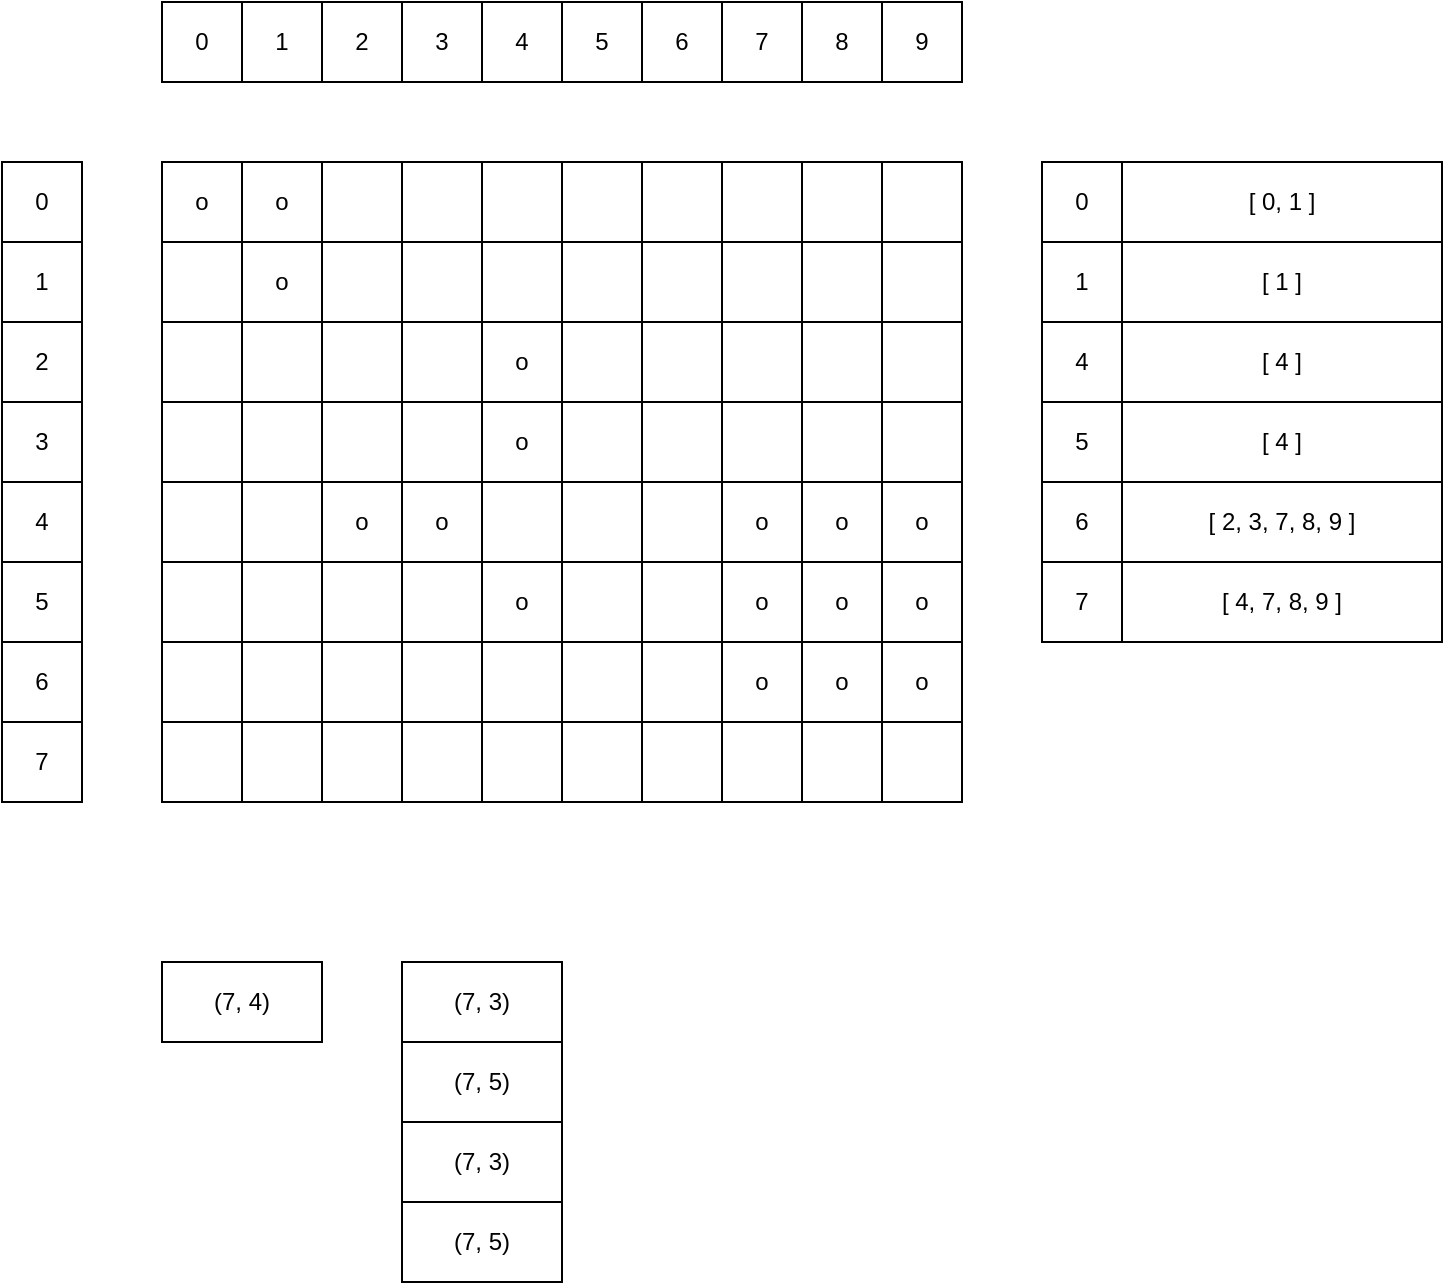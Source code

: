 <mxfile version="13.7.9" type="device"><diagram id="TITXJ6RNA-NieCJiG0vO" name="페이지-1"><mxGraphModel dx="635" dy="393" grid="1" gridSize="10" guides="1" tooltips="1" connect="1" arrows="1" fold="1" page="1" pageScale="1" pageWidth="10000" pageHeight="10000" math="0" shadow="0"><root><mxCell id="0"/><mxCell id="1" parent="0"/><mxCell id="FbGYhxSRMZe3T_d6dnLi-1" value="o" style="rounded=0;whiteSpace=wrap;html=1;" parent="1" vertex="1"><mxGeometry x="480" y="200" width="40" height="40" as="geometry"/></mxCell><mxCell id="FbGYhxSRMZe3T_d6dnLi-2" value="0" style="rounded=0;whiteSpace=wrap;html=1;" parent="1" vertex="1"><mxGeometry x="480" y="120" width="40" height="40" as="geometry"/></mxCell><mxCell id="FbGYhxSRMZe3T_d6dnLi-3" value="0" style="rounded=0;whiteSpace=wrap;html=1;" parent="1" vertex="1"><mxGeometry x="400" y="200" width="40" height="40" as="geometry"/></mxCell><mxCell id="FbGYhxSRMZe3T_d6dnLi-4" value="1" style="rounded=0;whiteSpace=wrap;html=1;" parent="1" vertex="1"><mxGeometry x="520" y="120" width="40" height="40" as="geometry"/></mxCell><mxCell id="FbGYhxSRMZe3T_d6dnLi-5" value="2" style="rounded=0;whiteSpace=wrap;html=1;" parent="1" vertex="1"><mxGeometry x="560" y="120" width="40" height="40" as="geometry"/></mxCell><mxCell id="FbGYhxSRMZe3T_d6dnLi-6" value="3" style="rounded=0;whiteSpace=wrap;html=1;" parent="1" vertex="1"><mxGeometry x="600" y="120" width="40" height="40" as="geometry"/></mxCell><mxCell id="FbGYhxSRMZe3T_d6dnLi-7" value="4" style="rounded=0;whiteSpace=wrap;html=1;" parent="1" vertex="1"><mxGeometry x="640" y="120" width="40" height="40" as="geometry"/></mxCell><mxCell id="FbGYhxSRMZe3T_d6dnLi-8" value="5" style="rounded=0;whiteSpace=wrap;html=1;" parent="1" vertex="1"><mxGeometry x="680" y="120" width="40" height="40" as="geometry"/></mxCell><mxCell id="FbGYhxSRMZe3T_d6dnLi-9" value="6" style="rounded=0;whiteSpace=wrap;html=1;" parent="1" vertex="1"><mxGeometry x="720" y="120" width="40" height="40" as="geometry"/></mxCell><mxCell id="FbGYhxSRMZe3T_d6dnLi-10" value="7" style="rounded=0;whiteSpace=wrap;html=1;" parent="1" vertex="1"><mxGeometry x="760" y="120" width="40" height="40" as="geometry"/></mxCell><mxCell id="FbGYhxSRMZe3T_d6dnLi-11" value="8" style="rounded=0;whiteSpace=wrap;html=1;" parent="1" vertex="1"><mxGeometry x="800" y="120" width="40" height="40" as="geometry"/></mxCell><mxCell id="FbGYhxSRMZe3T_d6dnLi-12" value="9" style="rounded=0;whiteSpace=wrap;html=1;" parent="1" vertex="1"><mxGeometry x="840" y="120" width="40" height="40" as="geometry"/></mxCell><mxCell id="FbGYhxSRMZe3T_d6dnLi-13" value="1" style="rounded=0;whiteSpace=wrap;html=1;" parent="1" vertex="1"><mxGeometry x="400" y="240" width="40" height="40" as="geometry"/></mxCell><mxCell id="FbGYhxSRMZe3T_d6dnLi-14" value="2" style="rounded=0;whiteSpace=wrap;html=1;" parent="1" vertex="1"><mxGeometry x="400" y="280" width="40" height="40" as="geometry"/></mxCell><mxCell id="FbGYhxSRMZe3T_d6dnLi-22" value="3" style="rounded=0;whiteSpace=wrap;html=1;" parent="1" vertex="1"><mxGeometry x="400" y="320" width="40" height="40" as="geometry"/></mxCell><mxCell id="FbGYhxSRMZe3T_d6dnLi-23" value="4" style="rounded=0;whiteSpace=wrap;html=1;" parent="1" vertex="1"><mxGeometry x="400" y="360" width="40" height="40" as="geometry"/></mxCell><mxCell id="FbGYhxSRMZe3T_d6dnLi-24" value="5" style="rounded=0;whiteSpace=wrap;html=1;" parent="1" vertex="1"><mxGeometry x="400" y="400" width="40" height="40" as="geometry"/></mxCell><mxCell id="FbGYhxSRMZe3T_d6dnLi-25" value="6" style="rounded=0;whiteSpace=wrap;html=1;" parent="1" vertex="1"><mxGeometry x="400" y="440" width="40" height="40" as="geometry"/></mxCell><mxCell id="FbGYhxSRMZe3T_d6dnLi-26" value="7" style="rounded=0;whiteSpace=wrap;html=1;" parent="1" vertex="1"><mxGeometry x="400" y="480" width="40" height="40" as="geometry"/></mxCell><mxCell id="FbGYhxSRMZe3T_d6dnLi-29" value="" style="rounded=0;whiteSpace=wrap;html=1;" parent="1" vertex="1"><mxGeometry x="480" y="240" width="40" height="40" as="geometry"/></mxCell><mxCell id="FbGYhxSRMZe3T_d6dnLi-30" value="" style="rounded=0;whiteSpace=wrap;html=1;" parent="1" vertex="1"><mxGeometry x="480" y="280" width="40" height="40" as="geometry"/></mxCell><mxCell id="FbGYhxSRMZe3T_d6dnLi-31" value="" style="rounded=0;whiteSpace=wrap;html=1;" parent="1" vertex="1"><mxGeometry x="480" y="320" width="40" height="40" as="geometry"/></mxCell><mxCell id="FbGYhxSRMZe3T_d6dnLi-32" value="" style="rounded=0;whiteSpace=wrap;html=1;" parent="1" vertex="1"><mxGeometry x="480" y="360" width="40" height="40" as="geometry"/></mxCell><mxCell id="FbGYhxSRMZe3T_d6dnLi-33" value="" style="rounded=0;whiteSpace=wrap;html=1;" parent="1" vertex="1"><mxGeometry x="480" y="400" width="40" height="40" as="geometry"/></mxCell><mxCell id="FbGYhxSRMZe3T_d6dnLi-34" value="" style="rounded=0;whiteSpace=wrap;html=1;" parent="1" vertex="1"><mxGeometry x="480" y="440" width="40" height="40" as="geometry"/></mxCell><mxCell id="FbGYhxSRMZe3T_d6dnLi-35" value="" style="rounded=0;whiteSpace=wrap;html=1;" parent="1" vertex="1"><mxGeometry x="480" y="480" width="40" height="40" as="geometry"/></mxCell><mxCell id="FbGYhxSRMZe3T_d6dnLi-36" value="o" style="rounded=0;whiteSpace=wrap;html=1;" parent="1" vertex="1"><mxGeometry x="520" y="200" width="40" height="40" as="geometry"/></mxCell><mxCell id="FbGYhxSRMZe3T_d6dnLi-37" value="o" style="rounded=0;whiteSpace=wrap;html=1;" parent="1" vertex="1"><mxGeometry x="520" y="240" width="40" height="40" as="geometry"/></mxCell><mxCell id="FbGYhxSRMZe3T_d6dnLi-38" value="" style="rounded=0;whiteSpace=wrap;html=1;" parent="1" vertex="1"><mxGeometry x="520" y="280" width="40" height="40" as="geometry"/></mxCell><mxCell id="FbGYhxSRMZe3T_d6dnLi-39" value="" style="rounded=0;whiteSpace=wrap;html=1;" parent="1" vertex="1"><mxGeometry x="520" y="320" width="40" height="40" as="geometry"/></mxCell><mxCell id="FbGYhxSRMZe3T_d6dnLi-40" value="" style="rounded=0;whiteSpace=wrap;html=1;" parent="1" vertex="1"><mxGeometry x="520" y="360" width="40" height="40" as="geometry"/></mxCell><mxCell id="FbGYhxSRMZe3T_d6dnLi-41" value="" style="rounded=0;whiteSpace=wrap;html=1;" parent="1" vertex="1"><mxGeometry x="520" y="400" width="40" height="40" as="geometry"/></mxCell><mxCell id="FbGYhxSRMZe3T_d6dnLi-42" value="" style="rounded=0;whiteSpace=wrap;html=1;" parent="1" vertex="1"><mxGeometry x="520" y="440" width="40" height="40" as="geometry"/></mxCell><mxCell id="FbGYhxSRMZe3T_d6dnLi-43" value="" style="rounded=0;whiteSpace=wrap;html=1;" parent="1" vertex="1"><mxGeometry x="520" y="480" width="40" height="40" as="geometry"/></mxCell><mxCell id="FbGYhxSRMZe3T_d6dnLi-44" value="" style="rounded=0;whiteSpace=wrap;html=1;" parent="1" vertex="1"><mxGeometry x="560" y="200" width="40" height="40" as="geometry"/></mxCell><mxCell id="FbGYhxSRMZe3T_d6dnLi-45" value="" style="rounded=0;whiteSpace=wrap;html=1;" parent="1" vertex="1"><mxGeometry x="560" y="240" width="40" height="40" as="geometry"/></mxCell><mxCell id="FbGYhxSRMZe3T_d6dnLi-46" value="" style="rounded=0;whiteSpace=wrap;html=1;" parent="1" vertex="1"><mxGeometry x="560" y="280" width="40" height="40" as="geometry"/></mxCell><mxCell id="FbGYhxSRMZe3T_d6dnLi-47" value="" style="rounded=0;whiteSpace=wrap;html=1;" parent="1" vertex="1"><mxGeometry x="560" y="320" width="40" height="40" as="geometry"/></mxCell><mxCell id="FbGYhxSRMZe3T_d6dnLi-48" value="o" style="rounded=0;whiteSpace=wrap;html=1;" parent="1" vertex="1"><mxGeometry x="560" y="360" width="40" height="40" as="geometry"/></mxCell><mxCell id="FbGYhxSRMZe3T_d6dnLi-49" value="" style="rounded=0;whiteSpace=wrap;html=1;" parent="1" vertex="1"><mxGeometry x="560" y="400" width="40" height="40" as="geometry"/></mxCell><mxCell id="FbGYhxSRMZe3T_d6dnLi-50" value="" style="rounded=0;whiteSpace=wrap;html=1;" parent="1" vertex="1"><mxGeometry x="560" y="440" width="40" height="40" as="geometry"/></mxCell><mxCell id="FbGYhxSRMZe3T_d6dnLi-51" value="" style="rounded=0;whiteSpace=wrap;html=1;" parent="1" vertex="1"><mxGeometry x="560" y="480" width="40" height="40" as="geometry"/></mxCell><mxCell id="FbGYhxSRMZe3T_d6dnLi-52" value="" style="rounded=0;whiteSpace=wrap;html=1;" parent="1" vertex="1"><mxGeometry x="600" y="200" width="40" height="40" as="geometry"/></mxCell><mxCell id="FbGYhxSRMZe3T_d6dnLi-53" value="" style="rounded=0;whiteSpace=wrap;html=1;" parent="1" vertex="1"><mxGeometry x="600" y="240" width="40" height="40" as="geometry"/></mxCell><mxCell id="FbGYhxSRMZe3T_d6dnLi-54" value="" style="rounded=0;whiteSpace=wrap;html=1;" parent="1" vertex="1"><mxGeometry x="600" y="280" width="40" height="40" as="geometry"/></mxCell><mxCell id="FbGYhxSRMZe3T_d6dnLi-55" value="" style="rounded=0;whiteSpace=wrap;html=1;" parent="1" vertex="1"><mxGeometry x="600" y="320" width="40" height="40" as="geometry"/></mxCell><mxCell id="FbGYhxSRMZe3T_d6dnLi-56" value="o" style="rounded=0;whiteSpace=wrap;html=1;" parent="1" vertex="1"><mxGeometry x="600" y="360" width="40" height="40" as="geometry"/></mxCell><mxCell id="FbGYhxSRMZe3T_d6dnLi-57" value="" style="rounded=0;whiteSpace=wrap;html=1;" parent="1" vertex="1"><mxGeometry x="600" y="400" width="40" height="40" as="geometry"/></mxCell><mxCell id="FbGYhxSRMZe3T_d6dnLi-58" value="" style="rounded=0;whiteSpace=wrap;html=1;" parent="1" vertex="1"><mxGeometry x="600" y="440" width="40" height="40" as="geometry"/></mxCell><mxCell id="FbGYhxSRMZe3T_d6dnLi-59" value="" style="rounded=0;whiteSpace=wrap;html=1;" parent="1" vertex="1"><mxGeometry x="600" y="480" width="40" height="40" as="geometry"/></mxCell><mxCell id="FbGYhxSRMZe3T_d6dnLi-60" value="" style="rounded=0;whiteSpace=wrap;html=1;" parent="1" vertex="1"><mxGeometry x="640" y="200" width="40" height="40" as="geometry"/></mxCell><mxCell id="FbGYhxSRMZe3T_d6dnLi-61" value="" style="rounded=0;whiteSpace=wrap;html=1;" parent="1" vertex="1"><mxGeometry x="640" y="240" width="40" height="40" as="geometry"/></mxCell><mxCell id="FbGYhxSRMZe3T_d6dnLi-62" value="o" style="rounded=0;whiteSpace=wrap;html=1;" parent="1" vertex="1"><mxGeometry x="640" y="280" width="40" height="40" as="geometry"/></mxCell><mxCell id="FbGYhxSRMZe3T_d6dnLi-63" value="o" style="rounded=0;whiteSpace=wrap;html=1;" parent="1" vertex="1"><mxGeometry x="640" y="320" width="40" height="40" as="geometry"/></mxCell><mxCell id="FbGYhxSRMZe3T_d6dnLi-64" value="" style="rounded=0;whiteSpace=wrap;html=1;" parent="1" vertex="1"><mxGeometry x="640" y="360" width="40" height="40" as="geometry"/></mxCell><mxCell id="FbGYhxSRMZe3T_d6dnLi-65" value="o" style="rounded=0;whiteSpace=wrap;html=1;" parent="1" vertex="1"><mxGeometry x="640" y="400" width="40" height="40" as="geometry"/></mxCell><mxCell id="FbGYhxSRMZe3T_d6dnLi-66" value="" style="rounded=0;whiteSpace=wrap;html=1;" parent="1" vertex="1"><mxGeometry x="640" y="440" width="40" height="40" as="geometry"/></mxCell><mxCell id="FbGYhxSRMZe3T_d6dnLi-67" value="" style="rounded=0;whiteSpace=wrap;html=1;" parent="1" vertex="1"><mxGeometry x="640" y="480" width="40" height="40" as="geometry"/></mxCell><mxCell id="FbGYhxSRMZe3T_d6dnLi-68" value="" style="rounded=0;whiteSpace=wrap;html=1;" parent="1" vertex="1"><mxGeometry x="680" y="200" width="40" height="40" as="geometry"/></mxCell><mxCell id="FbGYhxSRMZe3T_d6dnLi-69" value="" style="rounded=0;whiteSpace=wrap;html=1;" parent="1" vertex="1"><mxGeometry x="680" y="240" width="40" height="40" as="geometry"/></mxCell><mxCell id="FbGYhxSRMZe3T_d6dnLi-70" value="" style="rounded=0;whiteSpace=wrap;html=1;" parent="1" vertex="1"><mxGeometry x="680" y="280" width="40" height="40" as="geometry"/></mxCell><mxCell id="FbGYhxSRMZe3T_d6dnLi-71" value="" style="rounded=0;whiteSpace=wrap;html=1;" parent="1" vertex="1"><mxGeometry x="680" y="320" width="40" height="40" as="geometry"/></mxCell><mxCell id="FbGYhxSRMZe3T_d6dnLi-72" value="" style="rounded=0;whiteSpace=wrap;html=1;" parent="1" vertex="1"><mxGeometry x="680" y="360" width="40" height="40" as="geometry"/></mxCell><mxCell id="FbGYhxSRMZe3T_d6dnLi-73" value="" style="rounded=0;whiteSpace=wrap;html=1;" parent="1" vertex="1"><mxGeometry x="680" y="400" width="40" height="40" as="geometry"/></mxCell><mxCell id="FbGYhxSRMZe3T_d6dnLi-74" value="" style="rounded=0;whiteSpace=wrap;html=1;" parent="1" vertex="1"><mxGeometry x="680" y="440" width="40" height="40" as="geometry"/></mxCell><mxCell id="FbGYhxSRMZe3T_d6dnLi-75" value="" style="rounded=0;whiteSpace=wrap;html=1;" parent="1" vertex="1"><mxGeometry x="680" y="480" width="40" height="40" as="geometry"/></mxCell><mxCell id="FbGYhxSRMZe3T_d6dnLi-76" value="" style="rounded=0;whiteSpace=wrap;html=1;" parent="1" vertex="1"><mxGeometry x="720" y="200" width="40" height="40" as="geometry"/></mxCell><mxCell id="FbGYhxSRMZe3T_d6dnLi-77" value="" style="rounded=0;whiteSpace=wrap;html=1;" parent="1" vertex="1"><mxGeometry x="720" y="240" width="40" height="40" as="geometry"/></mxCell><mxCell id="FbGYhxSRMZe3T_d6dnLi-78" value="" style="rounded=0;whiteSpace=wrap;html=1;" parent="1" vertex="1"><mxGeometry x="720" y="280" width="40" height="40" as="geometry"/></mxCell><mxCell id="FbGYhxSRMZe3T_d6dnLi-79" value="" style="rounded=0;whiteSpace=wrap;html=1;" parent="1" vertex="1"><mxGeometry x="720" y="320" width="40" height="40" as="geometry"/></mxCell><mxCell id="FbGYhxSRMZe3T_d6dnLi-80" value="" style="rounded=0;whiteSpace=wrap;html=1;" parent="1" vertex="1"><mxGeometry x="720" y="360" width="40" height="40" as="geometry"/></mxCell><mxCell id="FbGYhxSRMZe3T_d6dnLi-81" value="" style="rounded=0;whiteSpace=wrap;html=1;" parent="1" vertex="1"><mxGeometry x="720" y="400" width="40" height="40" as="geometry"/></mxCell><mxCell id="FbGYhxSRMZe3T_d6dnLi-82" value="" style="rounded=0;whiteSpace=wrap;html=1;" parent="1" vertex="1"><mxGeometry x="720" y="440" width="40" height="40" as="geometry"/></mxCell><mxCell id="FbGYhxSRMZe3T_d6dnLi-83" value="" style="rounded=0;whiteSpace=wrap;html=1;" parent="1" vertex="1"><mxGeometry x="720" y="480" width="40" height="40" as="geometry"/></mxCell><mxCell id="FbGYhxSRMZe3T_d6dnLi-84" value="" style="rounded=0;whiteSpace=wrap;html=1;" parent="1" vertex="1"><mxGeometry x="760" y="200" width="40" height="40" as="geometry"/></mxCell><mxCell id="FbGYhxSRMZe3T_d6dnLi-85" value="" style="rounded=0;whiteSpace=wrap;html=1;" parent="1" vertex="1"><mxGeometry x="760" y="240" width="40" height="40" as="geometry"/></mxCell><mxCell id="FbGYhxSRMZe3T_d6dnLi-86" value="" style="rounded=0;whiteSpace=wrap;html=1;" parent="1" vertex="1"><mxGeometry x="760" y="280" width="40" height="40" as="geometry"/></mxCell><mxCell id="FbGYhxSRMZe3T_d6dnLi-87" value="" style="rounded=0;whiteSpace=wrap;html=1;" parent="1" vertex="1"><mxGeometry x="760" y="320" width="40" height="40" as="geometry"/></mxCell><mxCell id="FbGYhxSRMZe3T_d6dnLi-88" value="o" style="rounded=0;whiteSpace=wrap;html=1;" parent="1" vertex="1"><mxGeometry x="760" y="360" width="40" height="40" as="geometry"/></mxCell><mxCell id="FbGYhxSRMZe3T_d6dnLi-89" value="o" style="rounded=0;whiteSpace=wrap;html=1;" parent="1" vertex="1"><mxGeometry x="760" y="400" width="40" height="40" as="geometry"/></mxCell><mxCell id="FbGYhxSRMZe3T_d6dnLi-90" value="o" style="rounded=0;whiteSpace=wrap;html=1;" parent="1" vertex="1"><mxGeometry x="760" y="440" width="40" height="40" as="geometry"/></mxCell><mxCell id="FbGYhxSRMZe3T_d6dnLi-91" value="" style="rounded=0;whiteSpace=wrap;html=1;direction=south;" parent="1" vertex="1"><mxGeometry x="760" y="480" width="40" height="40" as="geometry"/></mxCell><mxCell id="FbGYhxSRMZe3T_d6dnLi-92" value="" style="rounded=0;whiteSpace=wrap;html=1;" parent="1" vertex="1"><mxGeometry x="800" y="200" width="40" height="40" as="geometry"/></mxCell><mxCell id="FbGYhxSRMZe3T_d6dnLi-93" value="" style="rounded=0;whiteSpace=wrap;html=1;" parent="1" vertex="1"><mxGeometry x="800" y="240" width="40" height="40" as="geometry"/></mxCell><mxCell id="FbGYhxSRMZe3T_d6dnLi-94" value="" style="rounded=0;whiteSpace=wrap;html=1;" parent="1" vertex="1"><mxGeometry x="800" y="280" width="40" height="40" as="geometry"/></mxCell><mxCell id="FbGYhxSRMZe3T_d6dnLi-95" value="" style="rounded=0;whiteSpace=wrap;html=1;" parent="1" vertex="1"><mxGeometry x="800" y="320" width="40" height="40" as="geometry"/></mxCell><mxCell id="FbGYhxSRMZe3T_d6dnLi-96" value="o" style="rounded=0;whiteSpace=wrap;html=1;" parent="1" vertex="1"><mxGeometry x="800" y="360" width="40" height="40" as="geometry"/></mxCell><mxCell id="FbGYhxSRMZe3T_d6dnLi-97" value="o" style="rounded=0;whiteSpace=wrap;html=1;" parent="1" vertex="1"><mxGeometry x="800" y="400" width="40" height="40" as="geometry"/></mxCell><mxCell id="FbGYhxSRMZe3T_d6dnLi-98" value="o" style="rounded=0;whiteSpace=wrap;html=1;" parent="1" vertex="1"><mxGeometry x="800" y="440" width="40" height="40" as="geometry"/></mxCell><mxCell id="FbGYhxSRMZe3T_d6dnLi-99" value="" style="rounded=0;whiteSpace=wrap;html=1;" parent="1" vertex="1"><mxGeometry x="800" y="480" width="40" height="40" as="geometry"/></mxCell><mxCell id="FbGYhxSRMZe3T_d6dnLi-100" value="" style="rounded=0;whiteSpace=wrap;html=1;" parent="1" vertex="1"><mxGeometry x="840" y="200" width="40" height="40" as="geometry"/></mxCell><mxCell id="FbGYhxSRMZe3T_d6dnLi-101" value="" style="rounded=0;whiteSpace=wrap;html=1;" parent="1" vertex="1"><mxGeometry x="840" y="240" width="40" height="40" as="geometry"/></mxCell><mxCell id="FbGYhxSRMZe3T_d6dnLi-102" value="" style="rounded=0;whiteSpace=wrap;html=1;" parent="1" vertex="1"><mxGeometry x="840" y="280" width="40" height="40" as="geometry"/></mxCell><mxCell id="FbGYhxSRMZe3T_d6dnLi-103" value="" style="rounded=0;whiteSpace=wrap;html=1;" parent="1" vertex="1"><mxGeometry x="840" y="320" width="40" height="40" as="geometry"/></mxCell><mxCell id="FbGYhxSRMZe3T_d6dnLi-104" value="o" style="rounded=0;whiteSpace=wrap;html=1;" parent="1" vertex="1"><mxGeometry x="840" y="360" width="40" height="40" as="geometry"/></mxCell><mxCell id="FbGYhxSRMZe3T_d6dnLi-105" value="o" style="rounded=0;whiteSpace=wrap;html=1;" parent="1" vertex="1"><mxGeometry x="840" y="400" width="40" height="40" as="geometry"/></mxCell><mxCell id="FbGYhxSRMZe3T_d6dnLi-106" value="o" style="rounded=0;whiteSpace=wrap;html=1;" parent="1" vertex="1"><mxGeometry x="840" y="440" width="40" height="40" as="geometry"/></mxCell><mxCell id="FbGYhxSRMZe3T_d6dnLi-107" value="" style="rounded=0;whiteSpace=wrap;html=1;" parent="1" vertex="1"><mxGeometry x="840" y="480" width="40" height="40" as="geometry"/></mxCell><mxCell id="dyFXmkDK8DW1bjonTVeV-1" value="0" style="rounded=0;whiteSpace=wrap;html=1;" vertex="1" parent="1"><mxGeometry x="920" y="200" width="40" height="40" as="geometry"/></mxCell><mxCell id="dyFXmkDK8DW1bjonTVeV-3" value="1" style="rounded=0;whiteSpace=wrap;html=1;" vertex="1" parent="1"><mxGeometry x="920" y="240" width="40" height="40" as="geometry"/></mxCell><mxCell id="dyFXmkDK8DW1bjonTVeV-5" value="4" style="rounded=0;whiteSpace=wrap;html=1;" vertex="1" parent="1"><mxGeometry x="920" y="280" width="40" height="40" as="geometry"/></mxCell><mxCell id="dyFXmkDK8DW1bjonTVeV-7" value="5" style="rounded=0;whiteSpace=wrap;html=1;" vertex="1" parent="1"><mxGeometry x="920" y="320" width="40" height="40" as="geometry"/></mxCell><mxCell id="dyFXmkDK8DW1bjonTVeV-9" value="6" style="rounded=0;whiteSpace=wrap;html=1;" vertex="1" parent="1"><mxGeometry x="920" y="360" width="40" height="40" as="geometry"/></mxCell><mxCell id="dyFXmkDK8DW1bjonTVeV-11" value="7" style="rounded=0;whiteSpace=wrap;html=1;" vertex="1" parent="1"><mxGeometry x="920" y="400" width="40" height="40" as="geometry"/></mxCell><mxCell id="dyFXmkDK8DW1bjonTVeV-2" value="[ 0, 1 ]" style="rounded=0;whiteSpace=wrap;html=1;fontStyle=0" vertex="1" parent="1"><mxGeometry x="960" y="200" width="160" height="40" as="geometry"/></mxCell><mxCell id="dyFXmkDK8DW1bjonTVeV-4" value="[ 1 ]" style="rounded=0;whiteSpace=wrap;html=1;fontStyle=0" vertex="1" parent="1"><mxGeometry x="960" y="240" width="160" height="40" as="geometry"/></mxCell><mxCell id="dyFXmkDK8DW1bjonTVeV-6" value="[ 4 ]" style="rounded=0;whiteSpace=wrap;html=1;fontStyle=0" vertex="1" parent="1"><mxGeometry x="960" y="280" width="160" height="40" as="geometry"/></mxCell><mxCell id="dyFXmkDK8DW1bjonTVeV-8" value="[ 4 ]" style="rounded=0;whiteSpace=wrap;html=1;fontStyle=0" vertex="1" parent="1"><mxGeometry x="960" y="320" width="160" height="40" as="geometry"/></mxCell><mxCell id="dyFXmkDK8DW1bjonTVeV-10" value="[ 2, 3, 7, 8, 9 ]" style="rounded=0;whiteSpace=wrap;html=1;fontStyle=0" vertex="1" parent="1"><mxGeometry x="960" y="360" width="160" height="40" as="geometry"/></mxCell><mxCell id="dyFXmkDK8DW1bjonTVeV-12" value="[ 4, 7, 8, 9 ]" style="rounded=0;whiteSpace=wrap;html=1;fontStyle=0" vertex="1" parent="1"><mxGeometry x="960" y="400" width="160" height="40" as="geometry"/></mxCell><mxCell id="dyFXmkDK8DW1bjonTVeV-14" value="(7, 4)" style="rounded=0;whiteSpace=wrap;html=1;" vertex="1" parent="1"><mxGeometry x="480" y="600" width="80" height="40" as="geometry"/></mxCell><mxCell id="dyFXmkDK8DW1bjonTVeV-21" value="(7, 5)" style="rounded=0;whiteSpace=wrap;html=1;" vertex="1" parent="1"><mxGeometry x="600" y="640" width="80" height="40" as="geometry"/></mxCell><mxCell id="dyFXmkDK8DW1bjonTVeV-22" value="(7, 3)" style="rounded=0;whiteSpace=wrap;html=1;" vertex="1" parent="1"><mxGeometry x="600" y="600" width="80" height="40" as="geometry"/></mxCell><mxCell id="dyFXmkDK8DW1bjonTVeV-23" value="(7, 5)" style="rounded=0;whiteSpace=wrap;html=1;" vertex="1" parent="1"><mxGeometry x="600" y="720" width="80" height="40" as="geometry"/></mxCell><mxCell id="dyFXmkDK8DW1bjonTVeV-24" value="(7, 3)" style="rounded=0;whiteSpace=wrap;html=1;" vertex="1" parent="1"><mxGeometry x="600" y="680" width="80" height="40" as="geometry"/></mxCell></root></mxGraphModel></diagram></mxfile>